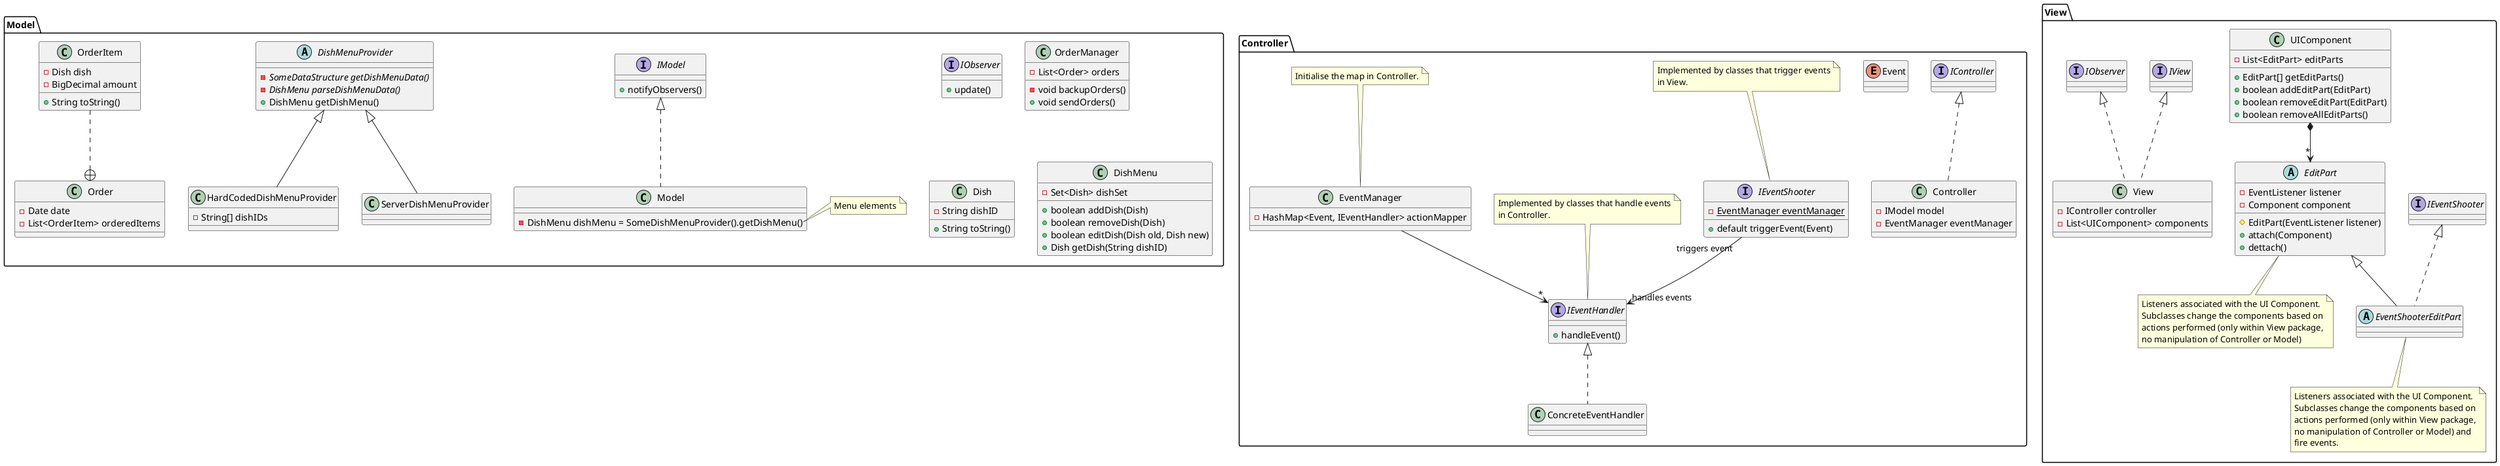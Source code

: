 @startuml DBCA
package Model {
    interface IModel {
        +notifyObservers()
    }

    interface IObserver {
        +update()
    }

    Abstract Class DishMenuProvider {
        -{abstract} SomeDataStructure getDishMenuData()
        -{abstract} DishMenu parseDishMenuData()
        +DishMenu getDishMenu()
    }

    Class Order {
        -Date date
        -List<OrderItem> orderedItems
    }

    Class OrderItem {
        -Dish dish
        -BigDecimal amount
        +String toString()
    }

    Class OrderManager {
        -List<Order> orders
        -void backupOrders()
        +void sendOrders()
    }

    Class Dish {
        -String dishID
        +String toString()
    }

    Class DishMenu {
        -Set<Dish> dishSet
        +boolean addDish(Dish)
        +boolean removeDish(Dish)
        +boolean editDish(Dish old, Dish new)
        +Dish getDish(String dishID)
    }

    Class HardCodedDishMenuProvider extends DishMenuProvider {
        -String[] dishIDs
    }

    Class ServerDishMenuProvider extends DishMenuProvider {
        
    }

    class Model implements IModel {
        -DishMenu dishMenu = SomeDishMenuProvider().getDishMenu()
    }

    note right of Model::dishMenu
    Menu elements
    end note

    OrderItem ..+ Order
}

package Controller {
    interface IController {

    }

    enum Event {

    }

    interface IEventShooter {
        -{static} EventManager eventManager
        +default triggerEvent(Event)
    }
    note top of IEventShooter
    Implemented by classes that trigger events
    in View.
    end note

    interface IEventHandler {
        +handleEvent()
    }
    note top of IEventHandler
    Implemented by classes that handle events
    in Controller.
    end note

    class ConcreteEventHandler implements IEventHandler {

    }

    class Controller implements IController {
        -IModel model
        -EventManager eventManager
    }

    class EventManager {
        -HashMap<Event, IEventHandler> actionMapper
    }
    note top of EventManager
    Initialise the map in Controller.
    end note

    EventManager --> "*" IEventHandler
    IEventShooter "triggers event" --> "handles events" IEventHandler
}

package View {
    abstract class EditPart {
        -EventListener listener
        -Component component
        #EditPart(EventListener listener)
        +attach(Component)
        +dettach()
    }
    note bottom of EditPart
    Listeners associated with the UI Component.
    Subclasses change the components based on
    actions performed (only within View package,
    no manipulation of Controller or Model)
    end note

    abstract class EventShooterEditPart extends EditPart implements IEventShooter {

    }
    note bottom of EventShooterEditPart
    Listeners associated with the UI Component.
    Subclasses change the components based on
    actions performed (only within View package,
    no manipulation of Controller or Model) and
    fire events.
    end note

    class UIComponent {
        -List<EditPart> editParts
        +EditPart[] getEditParts()
        +boolean addEditPart(EditPart)
        +boolean removeEditPart(EditPart)
        +boolean removeAllEditParts()
    }

    interface IView {

    }

    class View implements IView, IObserver {
        -IController controller
        -List<UIComponent> components
    }

    UIComponent *--> "*" EditPart
}
@enduml